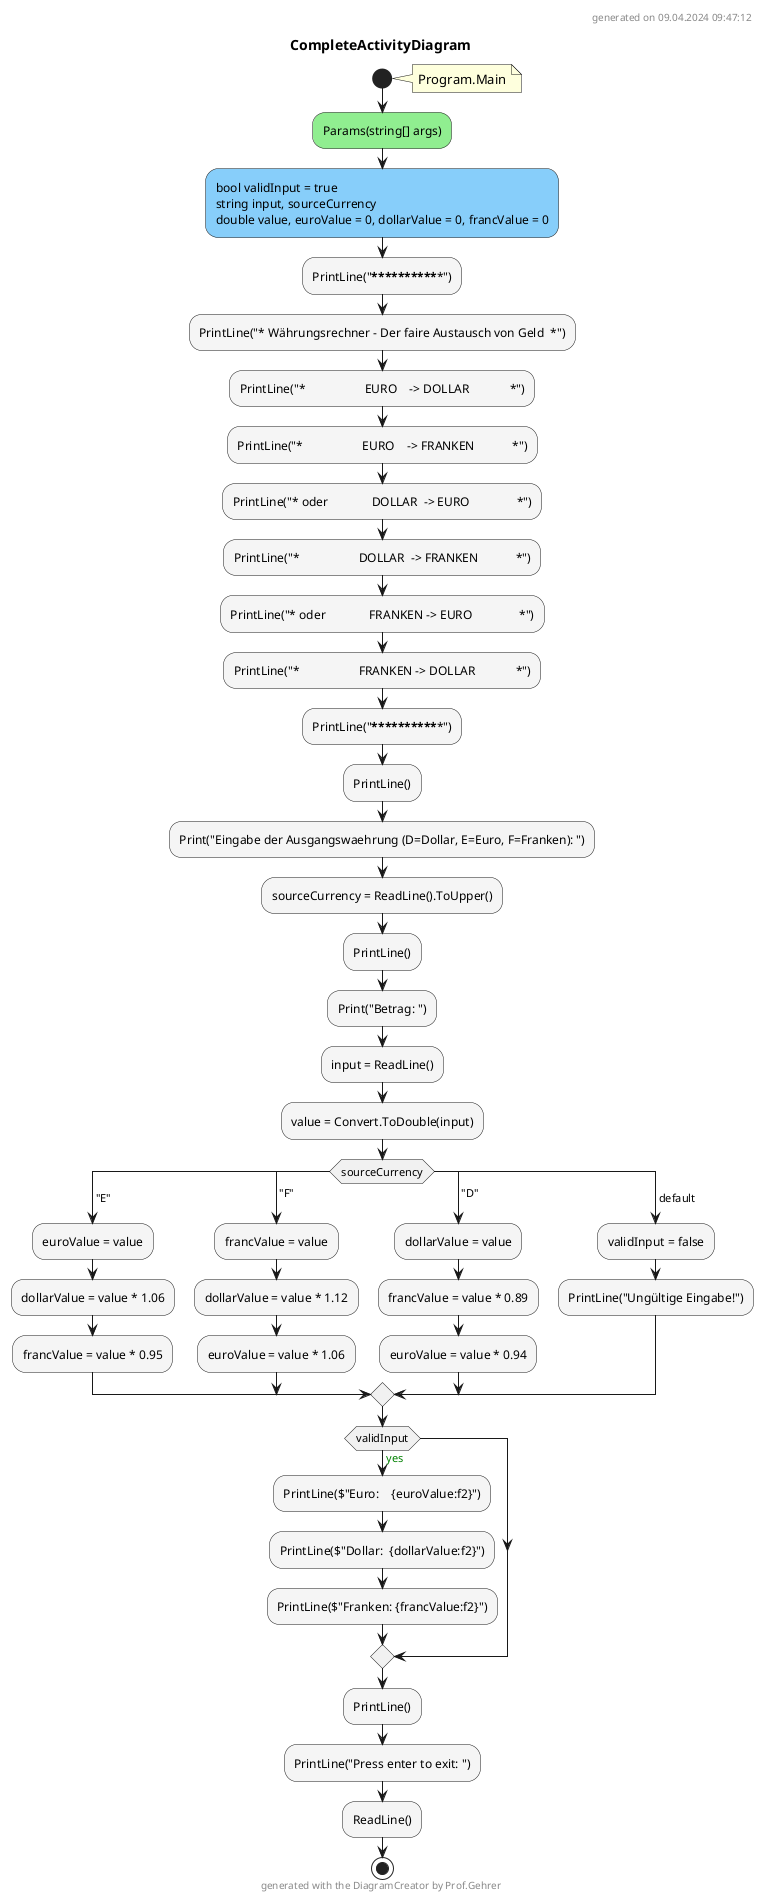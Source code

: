 @startuml CompleteActivityDiagram
header
generated on 09.04.2024 09:47:12
end header
title CompleteActivityDiagram
start
note right:  Program.Main
#LightGreen:Params(string[] args);
#LightSkyBlue:bool validInput = true\nstring input, sourceCurrency\ndouble value, euroValue = 0, dollarValue = 0, francValue = 0;
#WhiteSmoke:PrintLine("***************************************************");
#WhiteSmoke:PrintLine("* Währungsrechner - Der faire Austausch von Geld  *");
#WhiteSmoke:PrintLine("*                   EURO    -> DOLLAR             *");
#WhiteSmoke:PrintLine("*                   EURO    -> FRANKEN            *");
#WhiteSmoke:PrintLine("* oder              DOLLAR  -> EURO               *");
#WhiteSmoke:PrintLine("*                   DOLLAR  -> FRANKEN            *");
#WhiteSmoke:PrintLine("* oder              FRANKEN -> EURO               *");
#WhiteSmoke:PrintLine("*                   FRANKEN -> DOLLAR             *");
#WhiteSmoke:PrintLine("***************************************************");
#WhiteSmoke:PrintLine();
#WhiteSmoke:Print("Eingabe der Ausgangswaehrung (D=Dollar, E=Euro, F=Franken): ");
#WhiteSmoke:sourceCurrency = ReadLine().ToUpper();
#WhiteSmoke:PrintLine();
#WhiteSmoke:Print("Betrag: ");
#WhiteSmoke:input = ReadLine();
#WhiteSmoke:value = Convert.ToDouble(input);
switch (sourceCurrency)
    case( "E" )
    #WhiteSmoke:euroValue = value;
    #WhiteSmoke:dollarValue = value * 1.06;
    #WhiteSmoke:francValue = value * 0.95;
    case( "F" )
    #WhiteSmoke:francValue = value;
    #WhiteSmoke:dollarValue = value * 1.12;
    #WhiteSmoke:euroValue = value * 1.06;
    case( "D" )
    #WhiteSmoke:dollarValue = value;
    #WhiteSmoke:francValue = value * 0.89;
    #WhiteSmoke:euroValue = value * 0.94;
    case ( default )
    #WhiteSmoke:validInput = false;
    #WhiteSmoke:PrintLine("Ungültige Eingabe!");
endswitch
if (validInput) then (<color:green>yes)
        #WhiteSmoke:PrintLine($"Euro:    {euroValue:f2}");
        #WhiteSmoke:PrintLine($"Dollar:  {dollarValue:f2}");
        #WhiteSmoke:PrintLine($"Franken: {francValue:f2}");
endif
#WhiteSmoke:PrintLine();
#WhiteSmoke:PrintLine("Press enter to exit: ");
#WhiteSmoke:ReadLine();
stop
footer
generated with the DiagramCreator by Prof.Gehrer
end footer
@enduml
